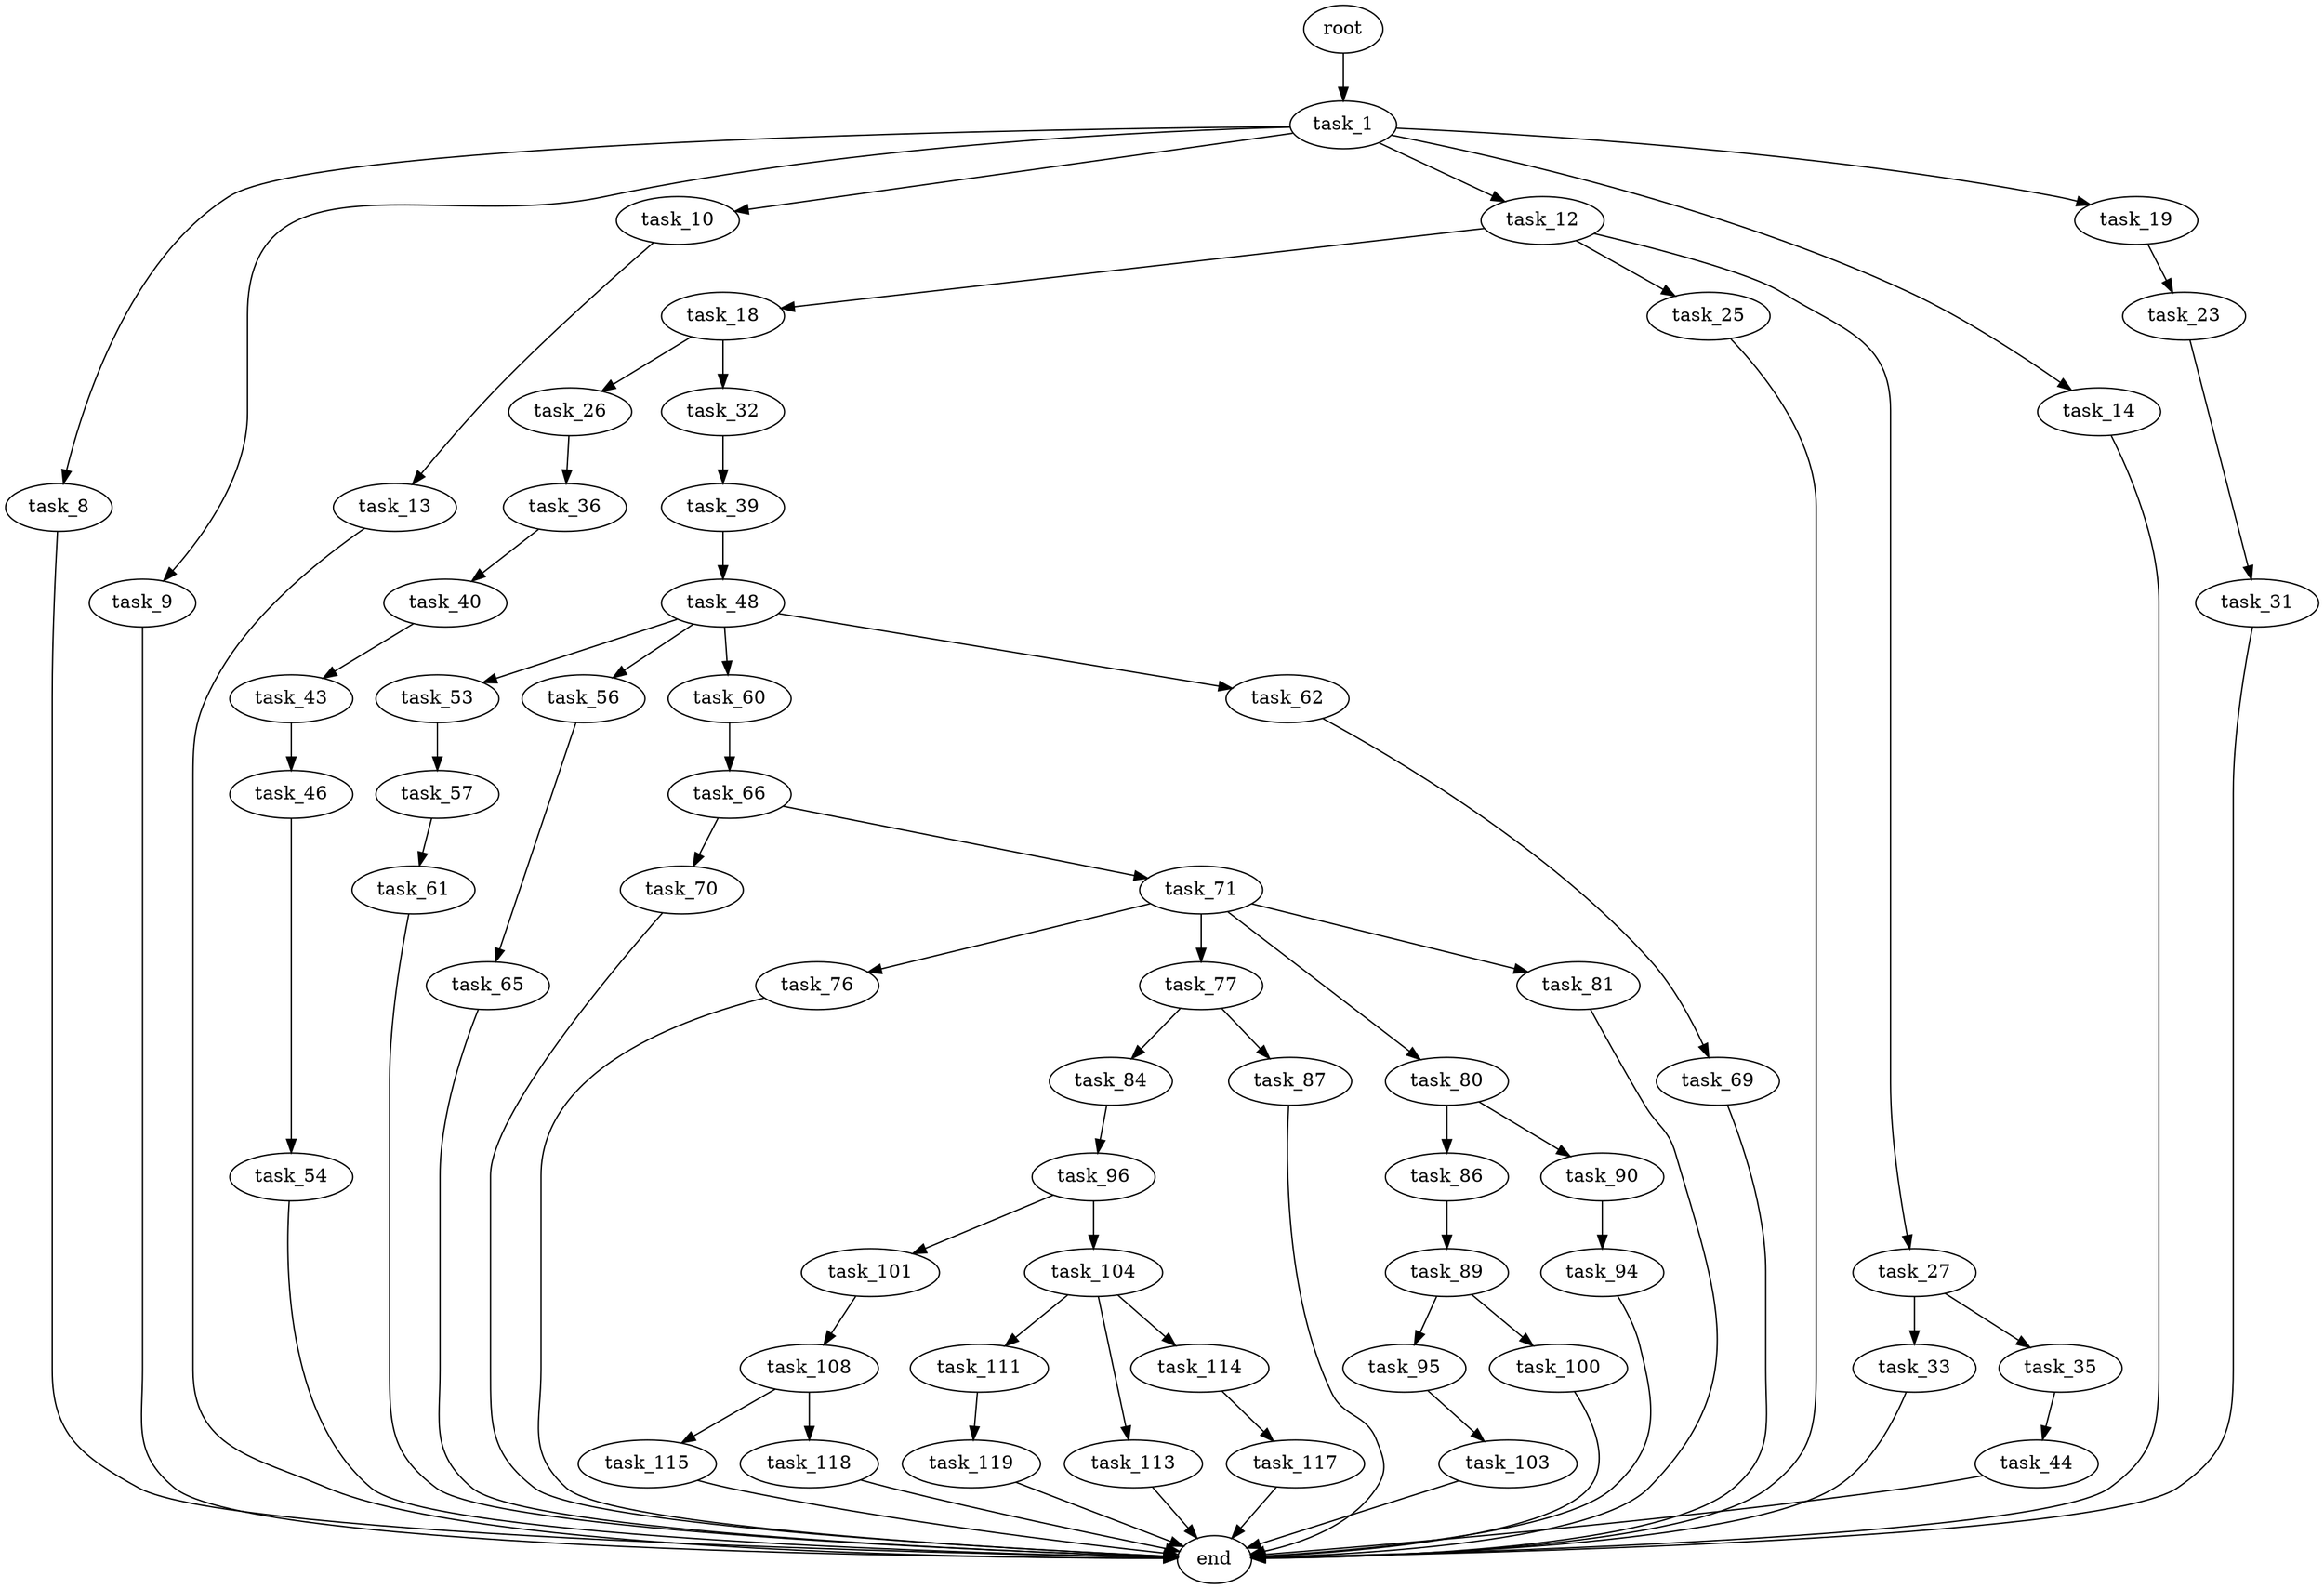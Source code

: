 digraph G {
  root [size="0.000000"];
  task_1 [size="181954741108.000000"];
  task_8 [size="10245174339.000000"];
  task_9 [size="28991029248.000000"];
  task_10 [size="231928233984.000000"];
  task_12 [size="170621119971.000000"];
  task_13 [size="21023084582.000000"];
  task_14 [size="1073741824000.000000"];
  task_18 [size="2653026911.000000"];
  task_19 [size="305590947134.000000"];
  task_23 [size="1073741824000.000000"];
  task_25 [size="84102952316.000000"];
  task_26 [size="4089178259.000000"];
  task_27 [size="4616480851.000000"];
  task_31 [size="137412989086.000000"];
  task_32 [size="28991029248.000000"];
  task_33 [size="321013871.000000"];
  task_35 [size="8589934592.000000"];
  task_36 [size="368293445632.000000"];
  task_39 [size="444317983758.000000"];
  task_40 [size="549755813888.000000"];
  task_43 [size="47231212583.000000"];
  task_44 [size="186397536910.000000"];
  task_46 [size="272262214070.000000"];
  task_48 [size="10101653327.000000"];
  task_53 [size="24444578835.000000"];
  task_54 [size="327724913546.000000"];
  task_56 [size="44077524521.000000"];
  task_57 [size="1096462702579.000000"];
  task_60 [size="28991029248.000000"];
  task_61 [size="1811443001.000000"];
  task_62 [size="1048351582.000000"];
  task_65 [size="368293445632.000000"];
  task_66 [size="10134667370.000000"];
  task_69 [size="28991029248.000000"];
  task_70 [size="431410591459.000000"];
  task_71 [size="3929273345.000000"];
  task_76 [size="549755813888.000000"];
  task_77 [size="224666925327.000000"];
  task_80 [size="39078221419.000000"];
  task_81 [size="1073741824000.000000"];
  task_84 [size="22997357842.000000"];
  task_86 [size="1395673438777.000000"];
  task_87 [size="16459705624.000000"];
  task_89 [size="2196207338.000000"];
  task_90 [size="113033537967.000000"];
  task_94 [size="534229729.000000"];
  task_95 [size="12797394175.000000"];
  task_96 [size="1115961185789.000000"];
  task_100 [size="549755813888.000000"];
  task_101 [size="16859694323.000000"];
  task_103 [size="28991029248.000000"];
  task_104 [size="356448573045.000000"];
  task_108 [size="39251039845.000000"];
  task_111 [size="91741751703.000000"];
  task_113 [size="1073741824000.000000"];
  task_114 [size="417833391120.000000"];
  task_115 [size="134217728000.000000"];
  task_117 [size="1110542494244.000000"];
  task_118 [size="3746385182.000000"];
  task_119 [size="368293445632.000000"];
  end [size="0.000000"];

  root -> task_1 [size="1.000000"];
  task_1 -> task_8 [size="134217728.000000"];
  task_1 -> task_9 [size="134217728.000000"];
  task_1 -> task_10 [size="134217728.000000"];
  task_1 -> task_12 [size="134217728.000000"];
  task_1 -> task_14 [size="134217728.000000"];
  task_1 -> task_19 [size="134217728.000000"];
  task_8 -> end [size="1.000000"];
  task_9 -> end [size="1.000000"];
  task_10 -> task_13 [size="301989888.000000"];
  task_12 -> task_18 [size="134217728.000000"];
  task_12 -> task_25 [size="134217728.000000"];
  task_12 -> task_27 [size="134217728.000000"];
  task_13 -> end [size="1.000000"];
  task_14 -> end [size="1.000000"];
  task_18 -> task_26 [size="75497472.000000"];
  task_18 -> task_32 [size="75497472.000000"];
  task_19 -> task_23 [size="411041792.000000"];
  task_23 -> task_31 [size="838860800.000000"];
  task_25 -> end [size="1.000000"];
  task_26 -> task_36 [size="75497472.000000"];
  task_27 -> task_33 [size="209715200.000000"];
  task_27 -> task_35 [size="209715200.000000"];
  task_31 -> end [size="1.000000"];
  task_32 -> task_39 [size="75497472.000000"];
  task_33 -> end [size="1.000000"];
  task_35 -> task_44 [size="33554432.000000"];
  task_36 -> task_40 [size="411041792.000000"];
  task_39 -> task_48 [size="411041792.000000"];
  task_40 -> task_43 [size="536870912.000000"];
  task_43 -> task_46 [size="134217728.000000"];
  task_44 -> end [size="1.000000"];
  task_46 -> task_54 [size="209715200.000000"];
  task_48 -> task_53 [size="838860800.000000"];
  task_48 -> task_56 [size="838860800.000000"];
  task_48 -> task_60 [size="838860800.000000"];
  task_48 -> task_62 [size="838860800.000000"];
  task_53 -> task_57 [size="411041792.000000"];
  task_54 -> end [size="1.000000"];
  task_56 -> task_65 [size="33554432.000000"];
  task_57 -> task_61 [size="838860800.000000"];
  task_60 -> task_66 [size="75497472.000000"];
  task_61 -> end [size="1.000000"];
  task_62 -> task_69 [size="33554432.000000"];
  task_65 -> end [size="1.000000"];
  task_66 -> task_70 [size="301989888.000000"];
  task_66 -> task_71 [size="301989888.000000"];
  task_69 -> end [size="1.000000"];
  task_70 -> end [size="1.000000"];
  task_71 -> task_76 [size="75497472.000000"];
  task_71 -> task_77 [size="75497472.000000"];
  task_71 -> task_80 [size="75497472.000000"];
  task_71 -> task_81 [size="75497472.000000"];
  task_76 -> end [size="1.000000"];
  task_77 -> task_84 [size="536870912.000000"];
  task_77 -> task_87 [size="536870912.000000"];
  task_80 -> task_86 [size="75497472.000000"];
  task_80 -> task_90 [size="75497472.000000"];
  task_81 -> end [size="1.000000"];
  task_84 -> task_96 [size="838860800.000000"];
  task_86 -> task_89 [size="838860800.000000"];
  task_87 -> end [size="1.000000"];
  task_89 -> task_95 [size="75497472.000000"];
  task_89 -> task_100 [size="75497472.000000"];
  task_90 -> task_94 [size="134217728.000000"];
  task_94 -> end [size="1.000000"];
  task_95 -> task_103 [size="411041792.000000"];
  task_96 -> task_101 [size="679477248.000000"];
  task_96 -> task_104 [size="679477248.000000"];
  task_100 -> end [size="1.000000"];
  task_101 -> task_108 [size="411041792.000000"];
  task_103 -> end [size="1.000000"];
  task_104 -> task_111 [size="838860800.000000"];
  task_104 -> task_113 [size="838860800.000000"];
  task_104 -> task_114 [size="838860800.000000"];
  task_108 -> task_115 [size="679477248.000000"];
  task_108 -> task_118 [size="679477248.000000"];
  task_111 -> task_119 [size="134217728.000000"];
  task_113 -> end [size="1.000000"];
  task_114 -> task_117 [size="838860800.000000"];
  task_115 -> end [size="1.000000"];
  task_117 -> end [size="1.000000"];
  task_118 -> end [size="1.000000"];
  task_119 -> end [size="1.000000"];
}
